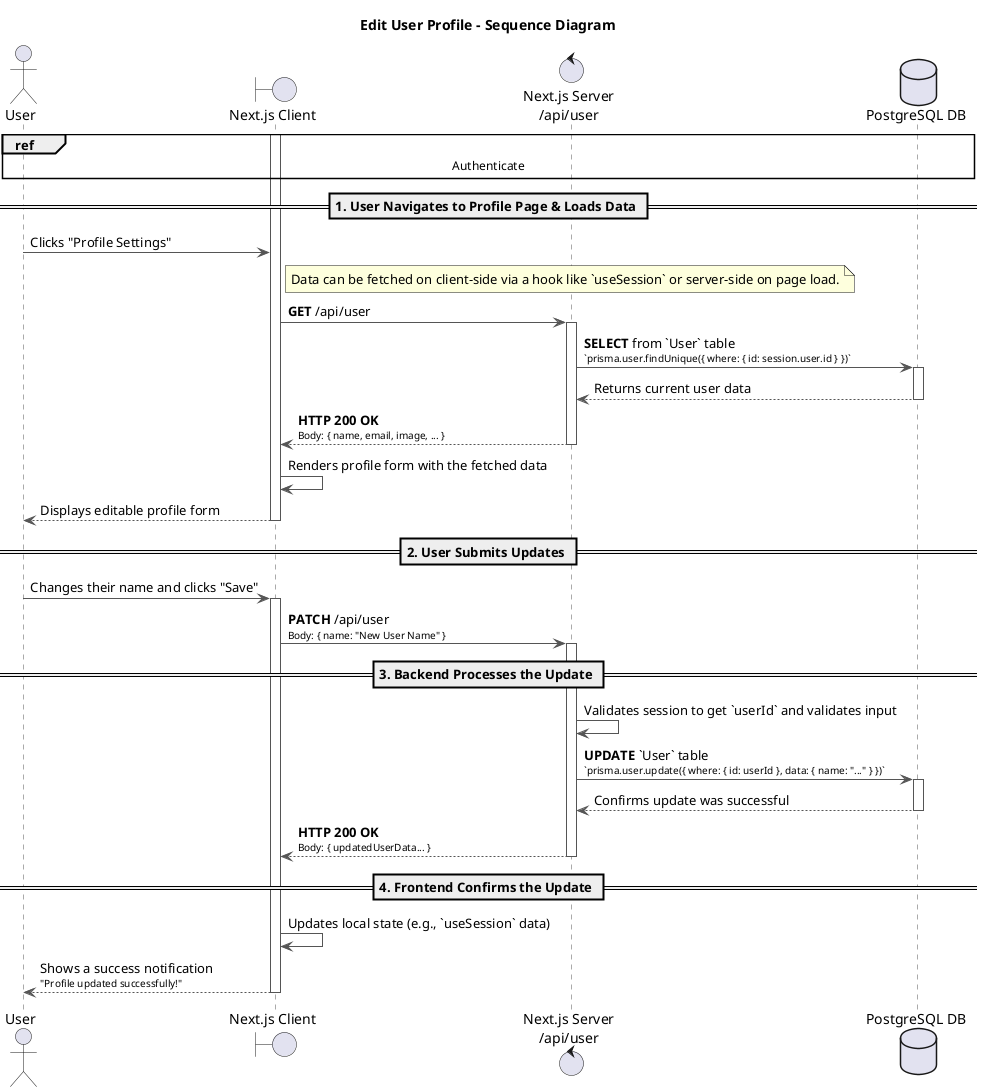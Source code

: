 @startuml
title Edit User Profile - Sequence Diagram

actor User
boundary "Next.js Client" as Client
control "Next.js Server\n/api/user" as Server
database "PostgreSQL DB" as DB

skinparam sequence {
    ArrowColor #555
    ActorBorderColor #555
    LifeLineBorderColor #555
    ParticipantBorderColor #007bff
    DatabaseBorderColor #d9534f
    ControlBorderColor #5cb85c
    BoundaryBorderColor #f0ad4e
}
ref over User, DB: Authenticate

== 1. User Navigates to Profile Page & Loads Data ==
activate Client
User -> Client: Clicks "Profile Settings"
note right of Client: Data can be fetched on client-side via a hook like `useSession` or server-side on page load.
Client -> Server: **GET** /api/user
activate Server

Server -> DB: **SELECT** from `User` table\n<font size=10>`prisma.user.findUnique({ where: { id: session.user.id } })`</font>
activate DB
DB --> Server: Returns current user data
deactivate DB

Server --> Client: **HTTP 200 OK**\n<font size=10>Body: { name, email, image, ... }</font>
deactivate Server

Client -> Client: Renders profile form with the fetched data
Client --> User: Displays editable profile form
deactivate Client

== 2. User Submits Updates ==
User -> Client: Changes their name and clicks "Save"
activate Client
Client -> Server: **PATCH** /api/user\n<font size=10>Body: { name: "New User Name" }</font>
activate Server

== 3. Backend Processes the Update ==
Server -> Server: Validates session to get `userId` and validates input
Server -> DB: **UPDATE** `User` table\n<font size=10>`prisma.user.update({ where: { id: userId }, data: { name: "..." } })`</font>
activate DB
DB --> Server: Confirms update was successful
deactivate DB

Server --> Client: **HTTP 200 OK**\n<font size=10>Body: { updatedUserData... }</font>
deactivate Server

== 4. Frontend Confirms the Update ==
Client -> Client: Updates local state (e.g., `useSession` data)
Client --> User: Shows a success notification\n<font size=10>"Profile updated successfully!"</font>
deactivate Client

@enduml